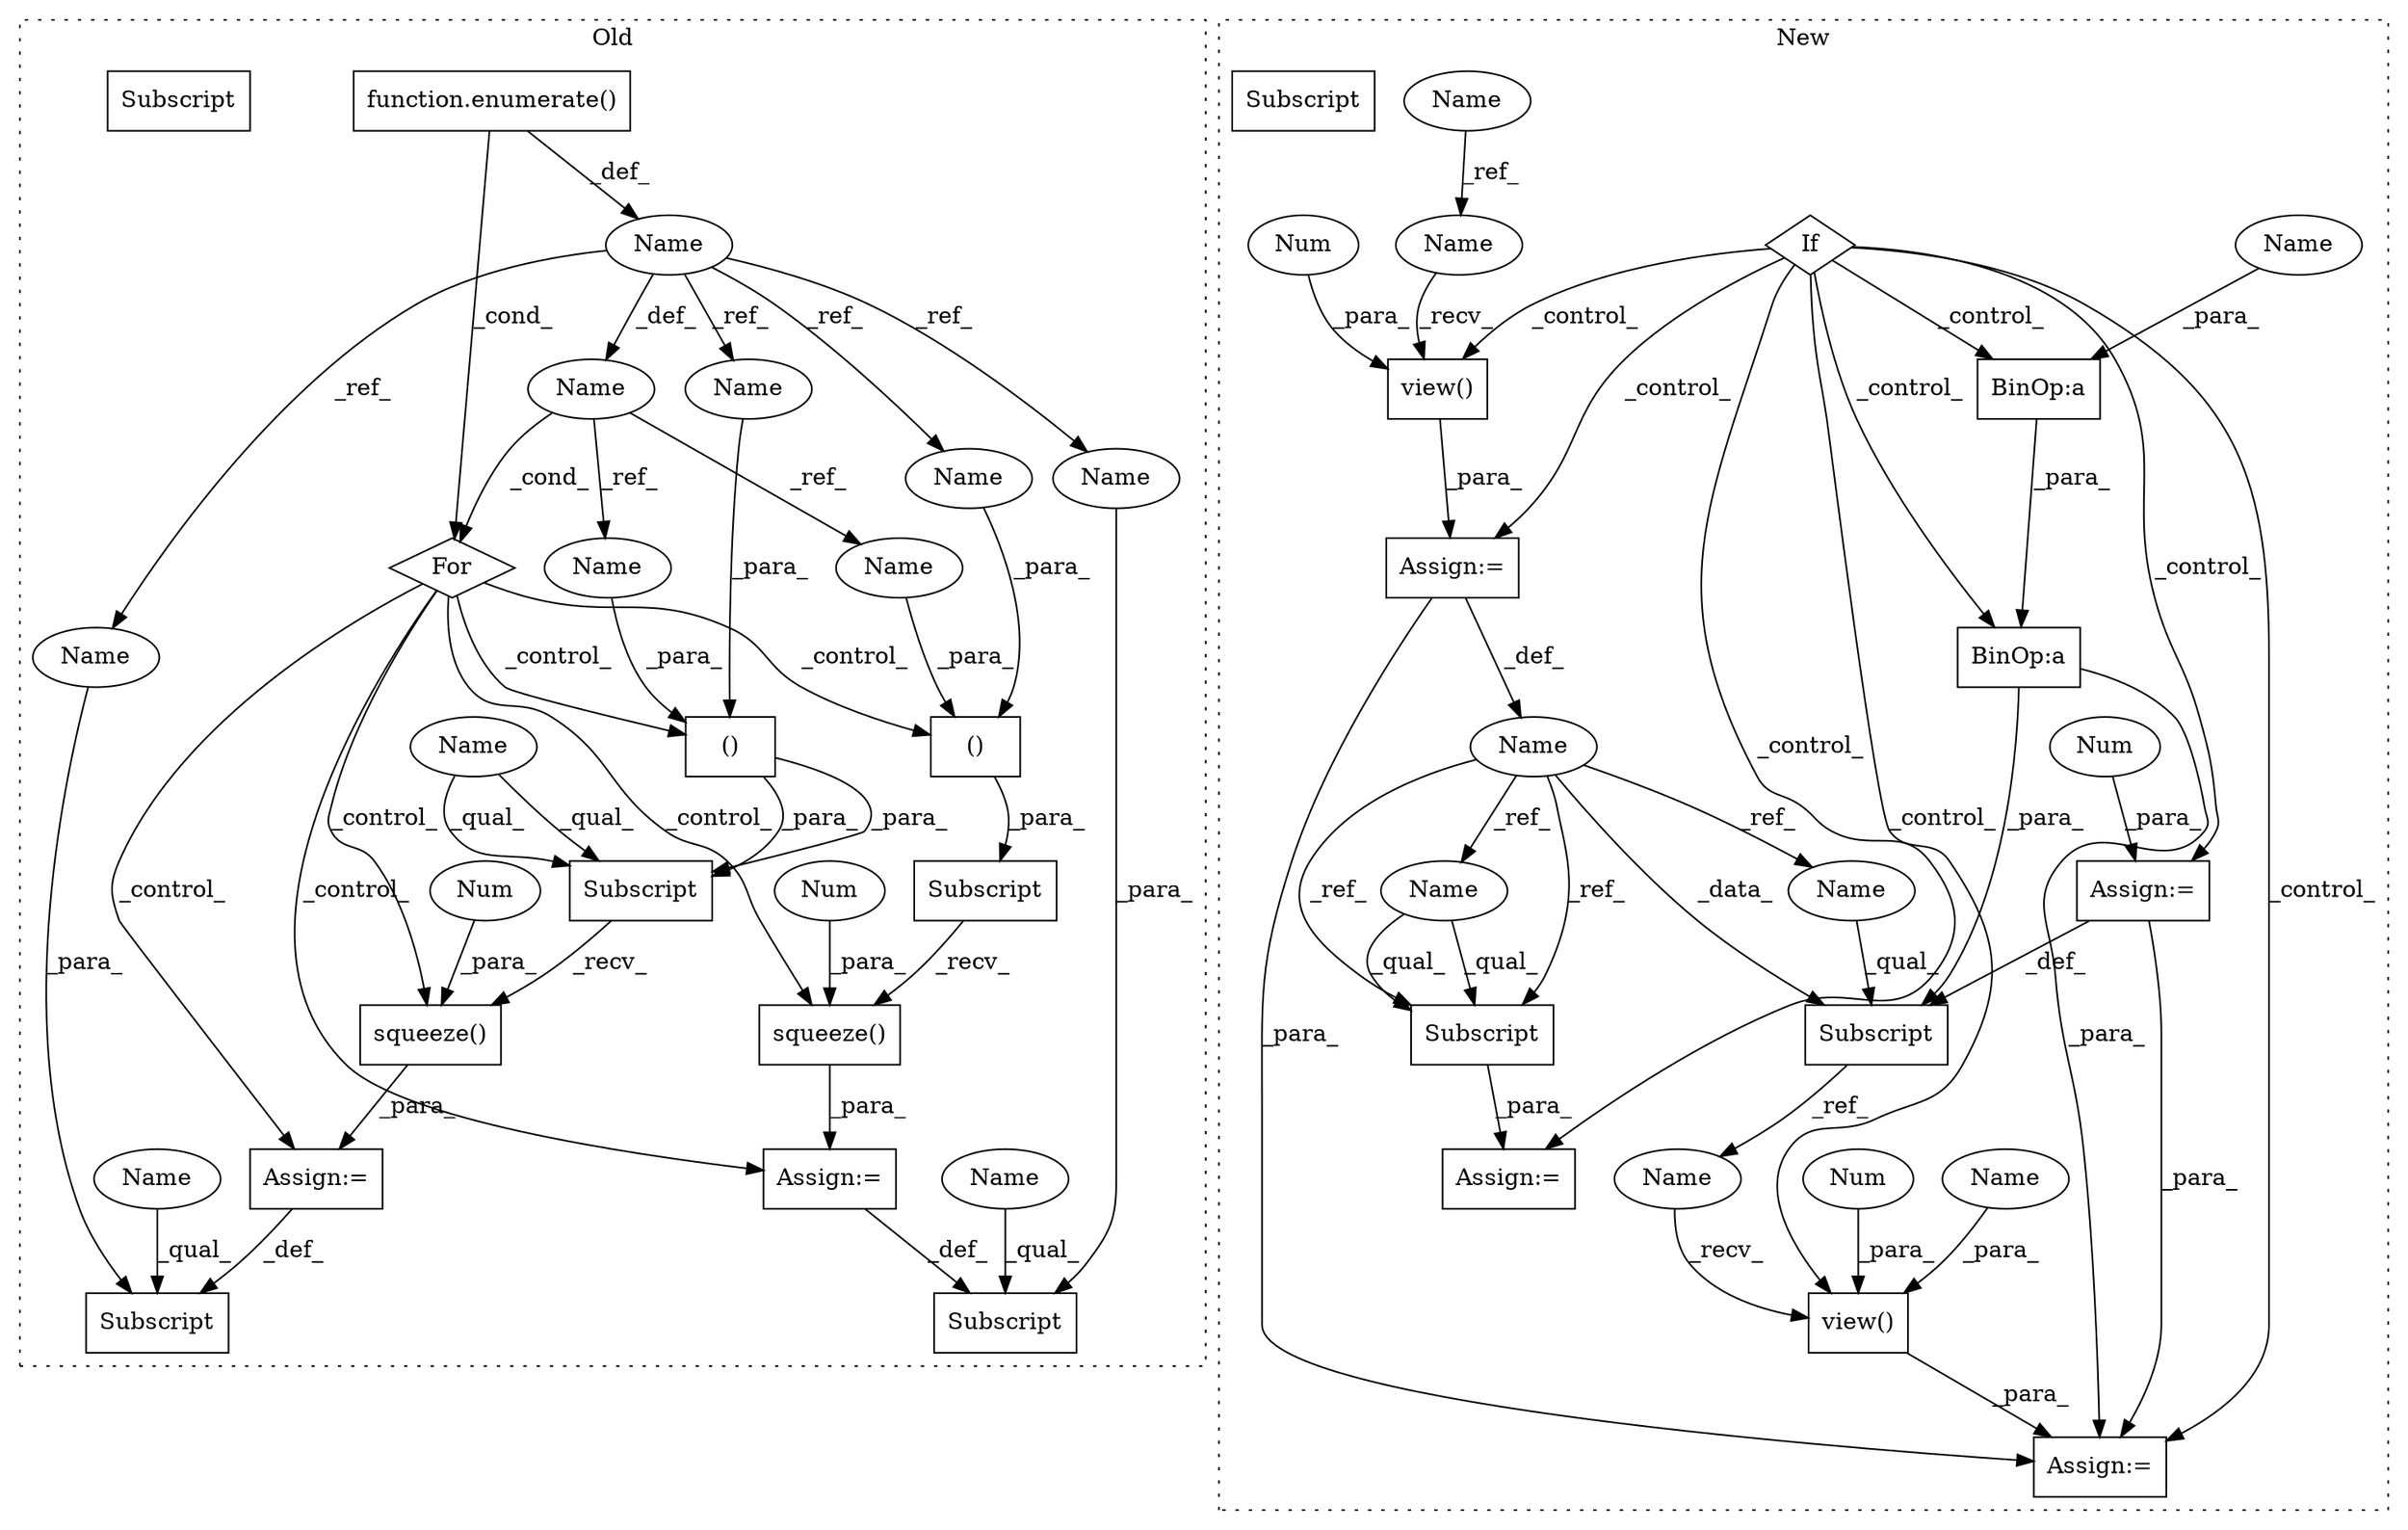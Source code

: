 digraph G {
subgraph cluster0 {
1 [label="function.enumerate()" a="75" s="5090,5121" l="10,1" shape="box"];
7 [label="()" a="54" s="5174" l="5" shape="box"];
8 [label="Name" a="87" s="5083" l="3" shape="ellipse"];
9 [label="()" a="54" s="5227" l="5" shape="box"];
11 [label="Name" a="87" s="5080" l="1" shape="ellipse"];
12 [label="squeeze()" a="75" s="5224,5243" l="18,1" shape="box"];
13 [label="Num" a="76" s="5242" l="1" shape="ellipse"];
15 [label="Subscript" a="63" s="5224,0" l="9,0" shape="box"];
16 [label="squeeze()" a="75" s="5156,5190" l="33,1" shape="box"];
17 [label="Num" a="76" s="5189" l="1" shape="ellipse"];
20 [label="Subscript" a="63" s="5156,0" l="24,0" shape="box"];
24 [label="For" a="107" s="5076,5122" l="4,22" shape="diamond"];
25 [label="Subscript" a="63" s="5144,0" l="9,0" shape="box"];
26 [label="Subscript" a="63" s="5212,0" l="9,0" shape="box"];
28 [label="Assign:=" a="68" s="5153" l="3" shape="box"];
32 [label="Assign:=" a="68" s="5221" l="3" shape="box"];
33 [label="Name" a="87" s="5144" l="6" shape="ellipse"];
37 [label="Name" a="87" s="5229" l="3" shape="ellipse"];
38 [label="Name" a="87" s="5176" l="3" shape="ellipse"];
41 [label="Name" a="87" s="5226" l="1" shape="ellipse"];
42 [label="Name" a="87" s="5173" l="1" shape="ellipse"];
43 [label="Name" a="87" s="5219" l="1" shape="ellipse"];
44 [label="Name" a="87" s="5151" l="1" shape="ellipse"];
45 [label="Name" a="87" s="5224" l="1" shape="ellipse"];
46 [label="Subscript" a="63" s="5224,0" l="9,0" shape="box"];
49 [label="Name" a="87" s="5212" l="6" shape="ellipse"];
label = "Old";
style="dotted";
}
subgraph cluster1 {
2 [label="view()" a="75" s="3257,3302" l="7,1" shape="box"];
3 [label="Assign:=" a="68" s="3117" l="3" shape="box"];
4 [label="Num" a="76" s="3264" l="2" shape="ellipse"];
5 [label="view()" a="75" s="3120,3150" l="7,1" shape="box"];
6 [label="Num" a="76" s="3127" l="2" shape="ellipse"];
10 [label="If" a="96" s="2908,2942" l="3,14" shape="diamond"];
14 [label="Name" a="87" s="2834" l="1" shape="ellipse"];
18 [label="BinOp:a" a="82" s="3012" l="3" shape="box"];
19 [label="BinOp:a" a="82" s="3017" l="3" shape="box"];
21 [label="Subscript" a="63" s="3210,0" l="24,0" shape="box"];
22 [label="Name" a="87" s="3116" l="1" shape="ellipse"];
23 [label="Subscript" a="63" s="3173,0" l="24,0" shape="box"];
27 [label="Assign:=" a="68" s="3254" l="3" shape="box"];
29 [label="Assign:=" a="68" s="3234" l="3" shape="box"];
30 [label="Num" a="76" s="3237" l="3" shape="ellipse"];
31 [label="Assign:=" a="68" s="3170" l="3" shape="box"];
34 [label="Subscript" a="63" s="3173,0" l="24,0" shape="box"];
35 [label="Name" a="87" s="3173" l="1" shape="ellipse"];
36 [label="Name" a="87" s="3210" l="1" shape="ellipse"];
39 [label="Name" a="87" s="3120" l="1" shape="ellipse"];
40 [label="Name" a="87" s="3257" l="1" shape="ellipse"];
47 [label="Name" a="87" s="3268" l="13" shape="ellipse"];
48 [label="Name" a="87" s="2999" l="13" shape="ellipse"];
label = "New";
style="dotted";
}
1 -> 24 [label="_cond_"];
1 -> 11 [label="_def_"];
2 -> 27 [label="_para_"];
3 -> 27 [label="_para_"];
3 -> 22 [label="_def_"];
4 -> 2 [label="_para_"];
5 -> 3 [label="_para_"];
6 -> 5 [label="_para_"];
7 -> 20 [label="_para_"];
8 -> 38 [label="_ref_"];
8 -> 37 [label="_ref_"];
8 -> 24 [label="_cond_"];
9 -> 46 [label="_para_"];
9 -> 46 [label="_para_"];
10 -> 2 [label="_control_"];
10 -> 5 [label="_control_"];
10 -> 18 [label="_control_"];
10 -> 29 [label="_control_"];
10 -> 3 [label="_control_"];
10 -> 19 [label="_control_"];
10 -> 27 [label="_control_"];
10 -> 31 [label="_control_"];
11 -> 43 [label="_ref_"];
11 -> 44 [label="_ref_"];
11 -> 41 [label="_ref_"];
11 -> 8 [label="_def_"];
11 -> 42 [label="_ref_"];
12 -> 32 [label="_para_"];
13 -> 12 [label="_para_"];
14 -> 39 [label="_ref_"];
16 -> 28 [label="_para_"];
17 -> 16 [label="_para_"];
18 -> 19 [label="_para_"];
19 -> 21 [label="_para_"];
19 -> 27 [label="_para_"];
20 -> 16 [label="_recv_"];
21 -> 40 [label="_ref_"];
22 -> 36 [label="_ref_"];
22 -> 34 [label="_ref_"];
22 -> 21 [label="_data_"];
22 -> 34 [label="_ref_"];
22 -> 35 [label="_ref_"];
24 -> 12 [label="_control_"];
24 -> 32 [label="_control_"];
24 -> 7 [label="_control_"];
24 -> 9 [label="_control_"];
24 -> 16 [label="_control_"];
24 -> 28 [label="_control_"];
28 -> 25 [label="_def_"];
29 -> 21 [label="_def_"];
29 -> 27 [label="_para_"];
30 -> 29 [label="_para_"];
32 -> 26 [label="_def_"];
33 -> 25 [label="_qual_"];
34 -> 31 [label="_para_"];
35 -> 34 [label="_qual_"];
35 -> 34 [label="_qual_"];
36 -> 21 [label="_qual_"];
37 -> 9 [label="_para_"];
38 -> 7 [label="_para_"];
39 -> 5 [label="_recv_"];
40 -> 2 [label="_recv_"];
41 -> 9 [label="_para_"];
42 -> 7 [label="_para_"];
43 -> 26 [label="_para_"];
44 -> 25 [label="_para_"];
45 -> 46 [label="_qual_"];
45 -> 46 [label="_qual_"];
46 -> 12 [label="_recv_"];
47 -> 2 [label="_para_"];
48 -> 18 [label="_para_"];
49 -> 26 [label="_qual_"];
}